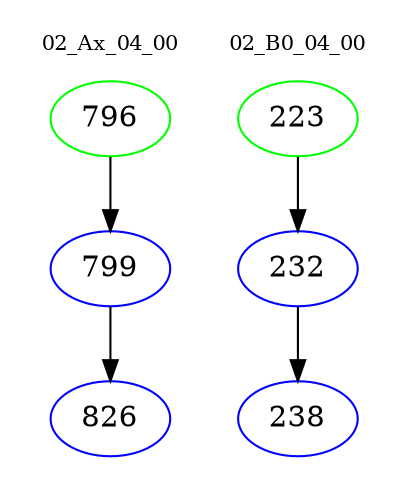 digraph{
subgraph cluster_0 {
color = white
label = "02_Ax_04_00";
fontsize=10;
T0_796 [label="796", color="green"]
T0_796 -> T0_799 [color="black"]
T0_799 [label="799", color="blue"]
T0_799 -> T0_826 [color="black"]
T0_826 [label="826", color="blue"]
}
subgraph cluster_1 {
color = white
label = "02_B0_04_00";
fontsize=10;
T1_223 [label="223", color="green"]
T1_223 -> T1_232 [color="black"]
T1_232 [label="232", color="blue"]
T1_232 -> T1_238 [color="black"]
T1_238 [label="238", color="blue"]
}
}
